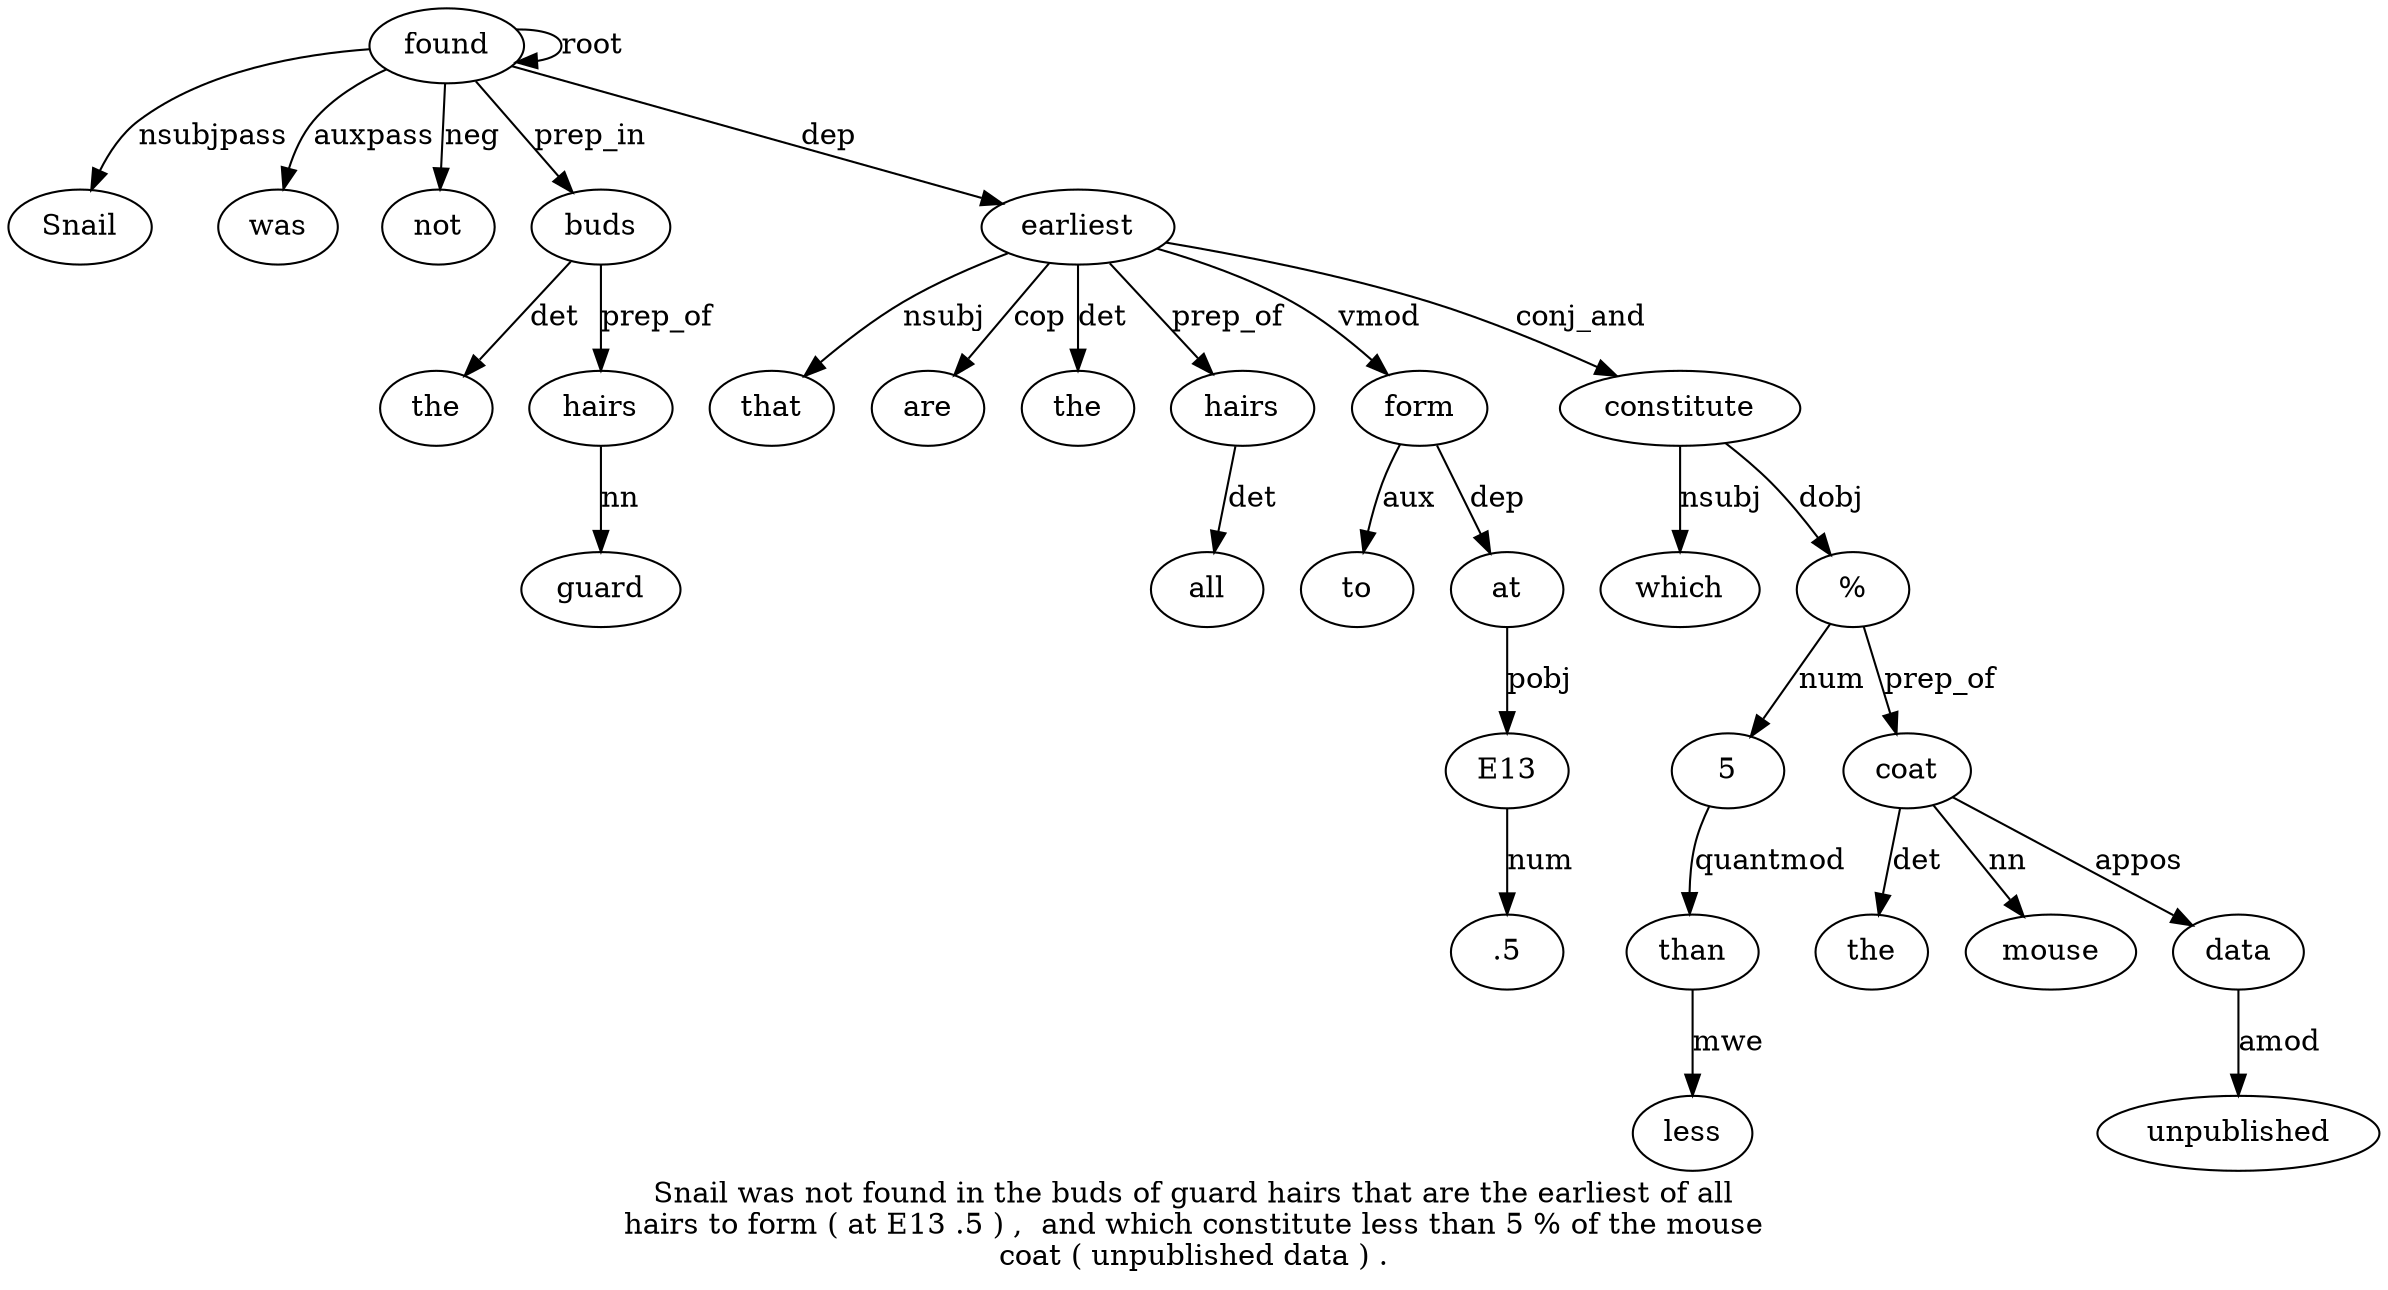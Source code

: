 digraph "Snail was not found in the buds of guard hairs that are the earliest of all hairs to form ( at E13 .5 ) ,  and which constitute less than 5 % of the mouse coat ( unpublished data ) ." {
label="Snail was not found in the buds of guard hairs that are the earliest of all
hairs to form ( at E13 .5 ) ,  and which constitute less than 5 % of the mouse
coat ( unpublished data ) .";
found4 [style=filled, fillcolor=white, label=found];
Snail1 [style=filled, fillcolor=white, label=Snail];
found4 -> Snail1  [label=nsubjpass];
was2 [style=filled, fillcolor=white, label=was];
found4 -> was2  [label=auxpass];
not3 [style=filled, fillcolor=white, label=not];
found4 -> not3  [label=neg];
found4 -> found4  [label=root];
buds7 [style=filled, fillcolor=white, label=buds];
the6 [style=filled, fillcolor=white, label=the];
buds7 -> the6  [label=det];
found4 -> buds7  [label=prep_in];
hairs10 [style=filled, fillcolor=white, label=hairs];
guard9 [style=filled, fillcolor=white, label=guard];
hairs10 -> guard9  [label=nn];
buds7 -> hairs10  [label=prep_of];
earliest14 [style=filled, fillcolor=white, label=earliest];
that11 [style=filled, fillcolor=white, label=that];
earliest14 -> that11  [label=nsubj];
are12 [style=filled, fillcolor=white, label=are];
earliest14 -> are12  [label=cop];
the13 [style=filled, fillcolor=white, label=the];
earliest14 -> the13  [label=det];
found4 -> earliest14  [label=dep];
hairs17 [style=filled, fillcolor=white, label=hairs];
all16 [style=filled, fillcolor=white, label=all];
hairs17 -> all16  [label=det];
earliest14 -> hairs17  [label=prep_of];
form19 [style=filled, fillcolor=white, label=form];
to18 [style=filled, fillcolor=white, label=to];
form19 -> to18  [label=aux];
earliest14 -> form19  [label=vmod];
at21 [style=filled, fillcolor=white, label=at];
form19 -> at21  [label=dep];
E1322 [style=filled, fillcolor=white, label=E13];
at21 -> E1322  [label=pobj];
".523" [style=filled, fillcolor=white, label=".5"];
E1322 -> ".523"  [label=num];
constitute28 [style=filled, fillcolor=white, label=constitute];
which27 [style=filled, fillcolor=white, label=which];
constitute28 -> which27  [label=nsubj];
earliest14 -> constitute28  [label=conj_and];
than30 [style=filled, fillcolor=white, label=than];
less29 [style=filled, fillcolor=white, label=less];
than30 -> less29  [label=mwe];
531 [style=filled, fillcolor=white, label=5];
531 -> than30  [label=quantmod];
"%32" [style=filled, fillcolor=white, label="%"];
"%32" -> 531  [label=num];
constitute28 -> "%32"  [label=dobj];
coat36 [style=filled, fillcolor=white, label=coat];
the34 [style=filled, fillcolor=white, label=the];
coat36 -> the34  [label=det];
mouse35 [style=filled, fillcolor=white, label=mouse];
coat36 -> mouse35  [label=nn];
"%32" -> coat36  [label=prep_of];
data39 [style=filled, fillcolor=white, label=data];
unpublished38 [style=filled, fillcolor=white, label=unpublished];
data39 -> unpublished38  [label=amod];
coat36 -> data39  [label=appos];
}
